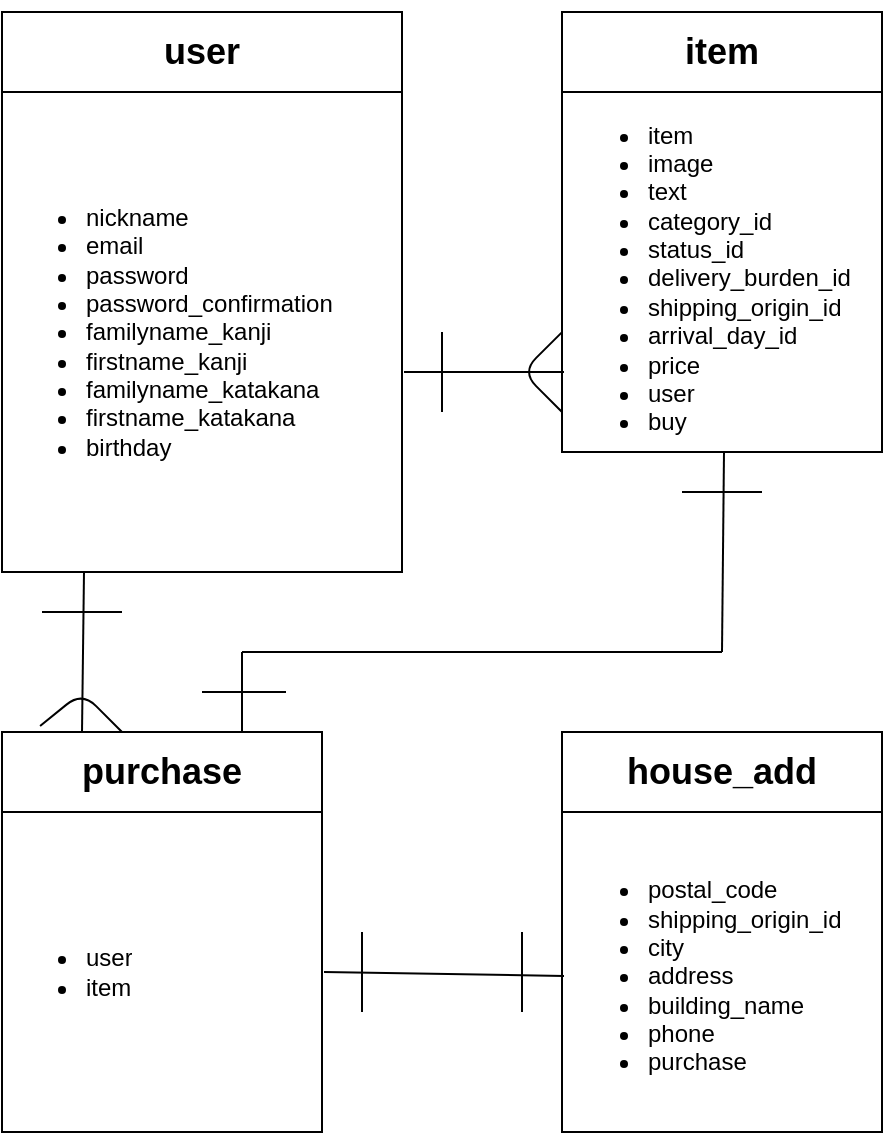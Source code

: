 <mxfile version="13.1.3">
    <diagram id="6hGFLwfOUW9BJ-s0fimq" name="Page-1">
        <mxGraphModel dx="577" dy="683" grid="1" gridSize="10" guides="1" tooltips="1" connect="1" arrows="1" fold="1" page="1" pageScale="1" pageWidth="827" pageHeight="1169" math="0" shadow="0">
            <root>
                <mxCell id="0"/>
                <mxCell id="1" parent="0"/>
                <mxCell id="53" value="" style="rounded=0;whiteSpace=wrap;html=1;" parent="1" vertex="1">
                    <mxGeometry x="360" y="800" width="160" height="160" as="geometry"/>
                </mxCell>
                <mxCell id="25" value="" style="rounded=0;whiteSpace=wrap;html=1;" parent="1" vertex="1">
                    <mxGeometry x="80" y="800" width="160" height="160" as="geometry"/>
                </mxCell>
                <mxCell id="6" value="&lt;h2&gt;user&lt;/h2&gt;" style="rounded=0;whiteSpace=wrap;html=1;" parent="1" vertex="1">
                    <mxGeometry x="80" y="400" width="200" height="40" as="geometry"/>
                </mxCell>
                <mxCell id="7" value="&lt;h2&gt;item&lt;/h2&gt;" style="rounded=0;whiteSpace=wrap;html=1;" parent="1" vertex="1">
                    <mxGeometry x="360" y="400" width="160" height="40" as="geometry"/>
                </mxCell>
                <mxCell id="10" value="&lt;h2&gt;purchase&lt;/h2&gt;" style="rounded=0;whiteSpace=wrap;html=1;" parent="1" vertex="1">
                    <mxGeometry x="80" y="760" width="160" height="40" as="geometry"/>
                </mxCell>
                <mxCell id="16" value="&lt;ul&gt;&lt;li&gt;user&lt;/li&gt;&lt;li&gt;item&lt;/li&gt;&lt;/ul&gt;" style="text;strokeColor=none;fillColor=none;html=1;whiteSpace=wrap;verticalAlign=middle;overflow=hidden;" parent="1" vertex="1">
                    <mxGeometry x="80" y="800" width="160" height="160" as="geometry"/>
                </mxCell>
                <mxCell id="22" value="" style="rounded=0;whiteSpace=wrap;html=1;" parent="1" vertex="1">
                    <mxGeometry x="80" y="440" width="200" height="240" as="geometry"/>
                </mxCell>
                <mxCell id="23" value="" style="rounded=0;whiteSpace=wrap;html=1;" parent="1" vertex="1">
                    <mxGeometry x="360" y="440" width="160" height="180" as="geometry"/>
                </mxCell>
                <mxCell id="26" value="&lt;ul&gt;&lt;li&gt;nickname&lt;/li&gt;&lt;li&gt;email&lt;/li&gt;&lt;li&gt;password&lt;/li&gt;&lt;li&gt;password_confirmation&lt;/li&gt;&lt;li&gt;familyname_kanji&lt;/li&gt;&lt;li&gt;firstname_kanji&lt;/li&gt;&lt;li&gt;familyname_katakana&lt;/li&gt;&lt;li&gt;firstname_katakana&lt;/li&gt;&lt;li&gt;birthday&lt;/li&gt;&lt;/ul&gt;" style="text;strokeColor=none;fillColor=none;html=1;whiteSpace=wrap;verticalAlign=middle;overflow=hidden;" parent="1" vertex="1">
                    <mxGeometry x="80" y="440" width="200" height="240" as="geometry"/>
                </mxCell>
                <mxCell id="27" value="&lt;ul&gt;&lt;li&gt;item&lt;/li&gt;&lt;li&gt;image&lt;/li&gt;&lt;li&gt;text&lt;/li&gt;&lt;li&gt;category_id&lt;/li&gt;&lt;li&gt;status_id&lt;/li&gt;&lt;li&gt;delivery_burden_id&lt;/li&gt;&lt;li&gt;shipping_origin_id&lt;/li&gt;&lt;li&gt;arrival_day_id&lt;/li&gt;&lt;li&gt;price&lt;/li&gt;&lt;li&gt;user&lt;/li&gt;&lt;li&gt;buy&lt;/li&gt;&lt;/ul&gt;" style="text;strokeColor=none;fillColor=none;html=1;whiteSpace=wrap;verticalAlign=middle;overflow=hidden;" parent="1" vertex="1">
                    <mxGeometry x="361" y="440" width="160" height="180" as="geometry"/>
                </mxCell>
                <mxCell id="32" value="" style="endArrow=none;html=1;" parent="1" edge="1">
                    <mxGeometry width="50" height="50" relative="1" as="geometry">
                        <mxPoint x="281" y="580" as="sourcePoint"/>
                        <mxPoint x="361" y="580" as="targetPoint"/>
                        <Array as="points"/>
                    </mxGeometry>
                </mxCell>
                <mxCell id="36" value="" style="endArrow=none;html=1;entryX=0.205;entryY=1;entryDx=0;entryDy=0;entryPerimeter=0;exitX=0.25;exitY=0;exitDx=0;exitDy=0;" parent="1" source="10" target="26" edge="1">
                    <mxGeometry width="50" height="50" relative="1" as="geometry">
                        <mxPoint x="140" y="690" as="sourcePoint"/>
                        <mxPoint x="190" y="640" as="targetPoint"/>
                    </mxGeometry>
                </mxCell>
                <mxCell id="45" value="" style="endArrow=none;html=1;entryX=-0.006;entryY=0.667;entryDx=0;entryDy=0;entryPerimeter=0;exitX=0;exitY=0.889;exitDx=0;exitDy=0;exitPerimeter=0;" parent="1" source="23" target="27" edge="1">
                    <mxGeometry width="50" height="50" relative="1" as="geometry">
                        <mxPoint x="480" y="750" as="sourcePoint"/>
                        <mxPoint x="530" y="700" as="targetPoint"/>
                        <Array as="points">
                            <mxPoint x="340" y="580"/>
                        </Array>
                    </mxGeometry>
                </mxCell>
                <mxCell id="46" value="" style="endArrow=none;html=1;" parent="1" edge="1">
                    <mxGeometry width="50" height="50" relative="1" as="geometry">
                        <mxPoint x="300" y="600" as="sourcePoint"/>
                        <mxPoint x="300" y="560" as="targetPoint"/>
                    </mxGeometry>
                </mxCell>
                <mxCell id="47" value="" style="endArrow=none;html=1;" parent="1" edge="1">
                    <mxGeometry width="50" height="50" relative="1" as="geometry">
                        <mxPoint x="100" y="700" as="sourcePoint"/>
                        <mxPoint x="140" y="700" as="targetPoint"/>
                    </mxGeometry>
                </mxCell>
                <mxCell id="48" value="" style="endArrow=none;html=1;exitX=0.119;exitY=-0.075;exitDx=0;exitDy=0;exitPerimeter=0;" parent="1" source="10" target="10" edge="1">
                    <mxGeometry width="50" height="50" relative="1" as="geometry">
                        <mxPoint x="100" y="740" as="sourcePoint"/>
                        <mxPoint x="140" y="750" as="targetPoint"/>
                        <Array as="points">
                            <mxPoint x="120" y="740"/>
                            <mxPoint x="120" y="740"/>
                        </Array>
                    </mxGeometry>
                </mxCell>
                <mxCell id="51" value="&lt;h2&gt;house_add&lt;/h2&gt;" style="rounded=0;whiteSpace=wrap;html=1;" parent="1" vertex="1">
                    <mxGeometry x="360" y="760" width="160" height="40" as="geometry"/>
                </mxCell>
                <mxCell id="52" value="&lt;ul&gt;&lt;li&gt;postal_code&lt;/li&gt;&lt;li&gt;shipping_origin_id&lt;/li&gt;&lt;li&gt;city&lt;/li&gt;&lt;li&gt;address&lt;/li&gt;&lt;li&gt;building_name&lt;/li&gt;&lt;li&gt;phone&lt;/li&gt;&lt;li&gt;purchase&lt;/li&gt;&lt;/ul&gt;" style="text;strokeColor=none;fillColor=none;html=1;whiteSpace=wrap;verticalAlign=middle;overflow=hidden;" parent="1" vertex="1">
                    <mxGeometry x="361" y="802" width="160" height="160" as="geometry"/>
                </mxCell>
                <mxCell id="54" value="" style="endArrow=none;html=1;entryX=0;entryY=0.5;entryDx=0;entryDy=0;" parent="1" target="52" edge="1">
                    <mxGeometry width="50" height="50" relative="1" as="geometry">
                        <mxPoint x="241" y="880" as="sourcePoint"/>
                        <mxPoint x="300" y="780" as="targetPoint"/>
                    </mxGeometry>
                </mxCell>
                <mxCell id="55" value="" style="endArrow=none;html=1;" parent="1" edge="1">
                    <mxGeometry width="50" height="50" relative="1" as="geometry">
                        <mxPoint x="260" y="900" as="sourcePoint"/>
                        <mxPoint x="260" y="860" as="targetPoint"/>
                    </mxGeometry>
                </mxCell>
                <mxCell id="56" value="" style="endArrow=none;html=1;" parent="1" edge="1">
                    <mxGeometry width="50" height="50" relative="1" as="geometry">
                        <mxPoint x="340" y="860" as="sourcePoint"/>
                        <mxPoint x="340" y="900" as="targetPoint"/>
                    </mxGeometry>
                </mxCell>
                <mxCell id="57" value="" style="endArrow=none;html=1;exitX=0.75;exitY=0;exitDx=0;exitDy=0;" parent="1" source="10" edge="1">
                    <mxGeometry width="50" height="50" relative="1" as="geometry">
                        <mxPoint x="230" y="730" as="sourcePoint"/>
                        <mxPoint x="200" y="720" as="targetPoint"/>
                    </mxGeometry>
                </mxCell>
                <mxCell id="58" value="" style="endArrow=none;html=1;" parent="1" edge="1">
                    <mxGeometry width="50" height="50" relative="1" as="geometry">
                        <mxPoint x="200" y="720" as="sourcePoint"/>
                        <mxPoint x="440" y="720" as="targetPoint"/>
                    </mxGeometry>
                </mxCell>
                <mxCell id="59" value="" style="endArrow=none;html=1;entryX=0.5;entryY=1;entryDx=0;entryDy=0;" parent="1" target="27" edge="1">
                    <mxGeometry width="50" height="50" relative="1" as="geometry">
                        <mxPoint x="440" y="720" as="sourcePoint"/>
                        <mxPoint x="360" y="690" as="targetPoint"/>
                    </mxGeometry>
                </mxCell>
                <mxCell id="60" value="" style="endArrow=none;html=1;" parent="1" edge="1">
                    <mxGeometry width="50" height="50" relative="1" as="geometry">
                        <mxPoint x="420" y="640" as="sourcePoint"/>
                        <mxPoint x="460" y="640" as="targetPoint"/>
                        <Array as="points">
                            <mxPoint x="440" y="640"/>
                        </Array>
                    </mxGeometry>
                </mxCell>
                <mxCell id="61" value="" style="endArrow=none;html=1;" parent="1" edge="1">
                    <mxGeometry width="50" height="50" relative="1" as="geometry">
                        <mxPoint x="180" y="740" as="sourcePoint"/>
                        <mxPoint x="222" y="740" as="targetPoint"/>
                        <Array as="points">
                            <mxPoint x="200" y="740"/>
                        </Array>
                    </mxGeometry>
                </mxCell>
            </root>
        </mxGraphModel>
    </diagram>
</mxfile>